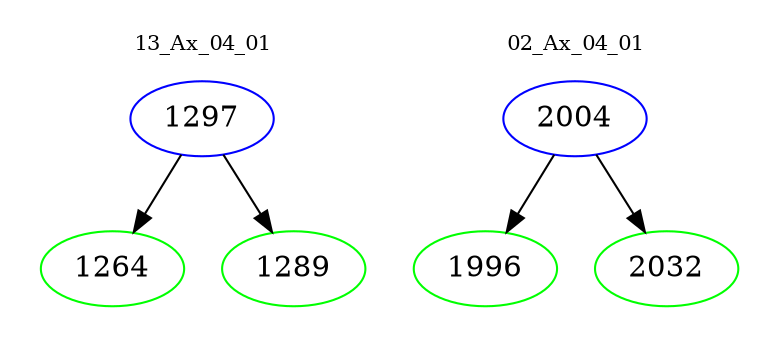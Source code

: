digraph{
subgraph cluster_0 {
color = white
label = "13_Ax_04_01";
fontsize=10;
T0_1297 [label="1297", color="blue"]
T0_1297 -> T0_1264 [color="black"]
T0_1264 [label="1264", color="green"]
T0_1297 -> T0_1289 [color="black"]
T0_1289 [label="1289", color="green"]
}
subgraph cluster_1 {
color = white
label = "02_Ax_04_01";
fontsize=10;
T1_2004 [label="2004", color="blue"]
T1_2004 -> T1_1996 [color="black"]
T1_1996 [label="1996", color="green"]
T1_2004 -> T1_2032 [color="black"]
T1_2032 [label="2032", color="green"]
}
}
